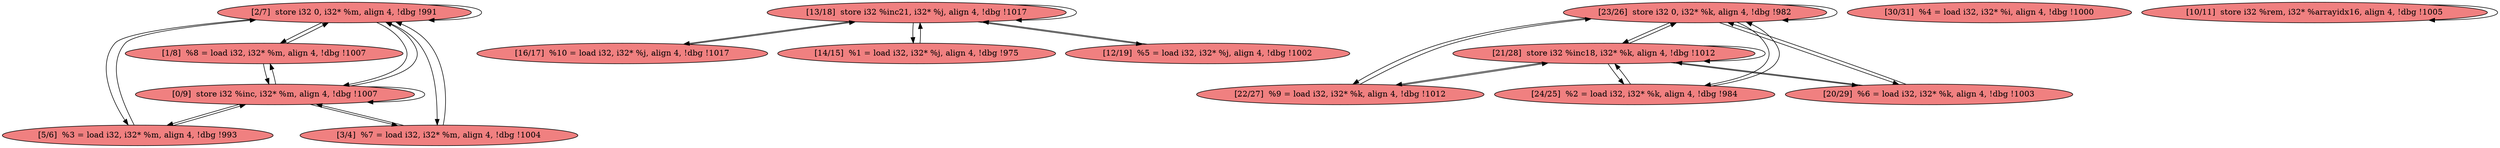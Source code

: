 
digraph G {


node316 [fillcolor=lightcoral,label="[2/7]  store i32 0, i32* %m, align 4, !dbg !991",shape=ellipse,style=filled ]
node315 [fillcolor=lightcoral,label="[13/18]  store i32 %inc21, i32* %j, align 4, !dbg !1017",shape=ellipse,style=filled ]
node314 [fillcolor=lightcoral,label="[16/17]  %10 = load i32, i32* %j, align 4, !dbg !1017",shape=ellipse,style=filled ]
node312 [fillcolor=lightcoral,label="[14/15]  %1 = load i32, i32* %j, align 4, !dbg !975",shape=ellipse,style=filled ]
node311 [fillcolor=lightcoral,label="[23/26]  store i32 0, i32* %k, align 4, !dbg !982",shape=ellipse,style=filled ]
node308 [fillcolor=lightcoral,label="[21/28]  store i32 %inc18, i32* %k, align 4, !dbg !1012",shape=ellipse,style=filled ]
node307 [fillcolor=lightcoral,label="[30/31]  %4 = load i32, i32* %i, align 4, !dbg !1000",shape=ellipse,style=filled ]
node302 [fillcolor=lightcoral,label="[1/8]  %8 = load i32, i32* %m, align 4, !dbg !1007",shape=ellipse,style=filled ]
node301 [fillcolor=lightcoral,label="[0/9]  store i32 %inc, i32* %m, align 4, !dbg !1007",shape=ellipse,style=filled ]
node309 [fillcolor=lightcoral,label="[22/27]  %9 = load i32, i32* %k, align 4, !dbg !1012",shape=ellipse,style=filled ]
node303 [fillcolor=lightcoral,label="[10/11]  store i32 %rem, i32* %arrayidx16, align 4, !dbg !1005",shape=ellipse,style=filled ]
node313 [fillcolor=lightcoral,label="[24/25]  %2 = load i32, i32* %k, align 4, !dbg !984",shape=ellipse,style=filled ]
node310 [fillcolor=lightcoral,label="[5/6]  %3 = load i32, i32* %m, align 4, !dbg !993",shape=ellipse,style=filled ]
node306 [fillcolor=lightcoral,label="[20/29]  %6 = load i32, i32* %k, align 4, !dbg !1003",shape=ellipse,style=filled ]
node304 [fillcolor=lightcoral,label="[3/4]  %7 = load i32, i32* %m, align 4, !dbg !1004",shape=ellipse,style=filled ]
node305 [fillcolor=lightcoral,label="[12/19]  %5 = load i32, i32* %j, align 4, !dbg !1002",shape=ellipse,style=filled ]

node315->node314 [ ]
node315->node312 [ ]
node316->node302 [ ]
node304->node301 [ ]
node311->node309 [ ]
node316->node316 [ ]
node312->node315 [ ]
node311->node313 [ ]
node315->node315 [ ]
node308->node309 [ ]
node313->node311 [ ]
node306->node311 [ ]
node315->node305 [ ]
node306->node308 [ ]
node308->node306 [ ]
node316->node304 [ ]
node304->node316 [ ]
node310->node301 [ ]
node308->node313 [ ]
node301->node304 [ ]
node309->node311 [ ]
node311->node306 [ ]
node309->node308 [ ]
node302->node316 [ ]
node305->node315 [ ]
node301->node302 [ ]
node301->node310 [ ]
node301->node301 [ ]
node302->node301 [ ]
node301->node316 [ ]
node303->node303 [ ]
node308->node308 [ ]
node311->node311 [ ]
node314->node315 [ ]
node316->node301 [ ]
node308->node311 [ ]
node311->node308 [ ]
node313->node308 [ ]
node310->node316 [ ]
node316->node310 [ ]


}
